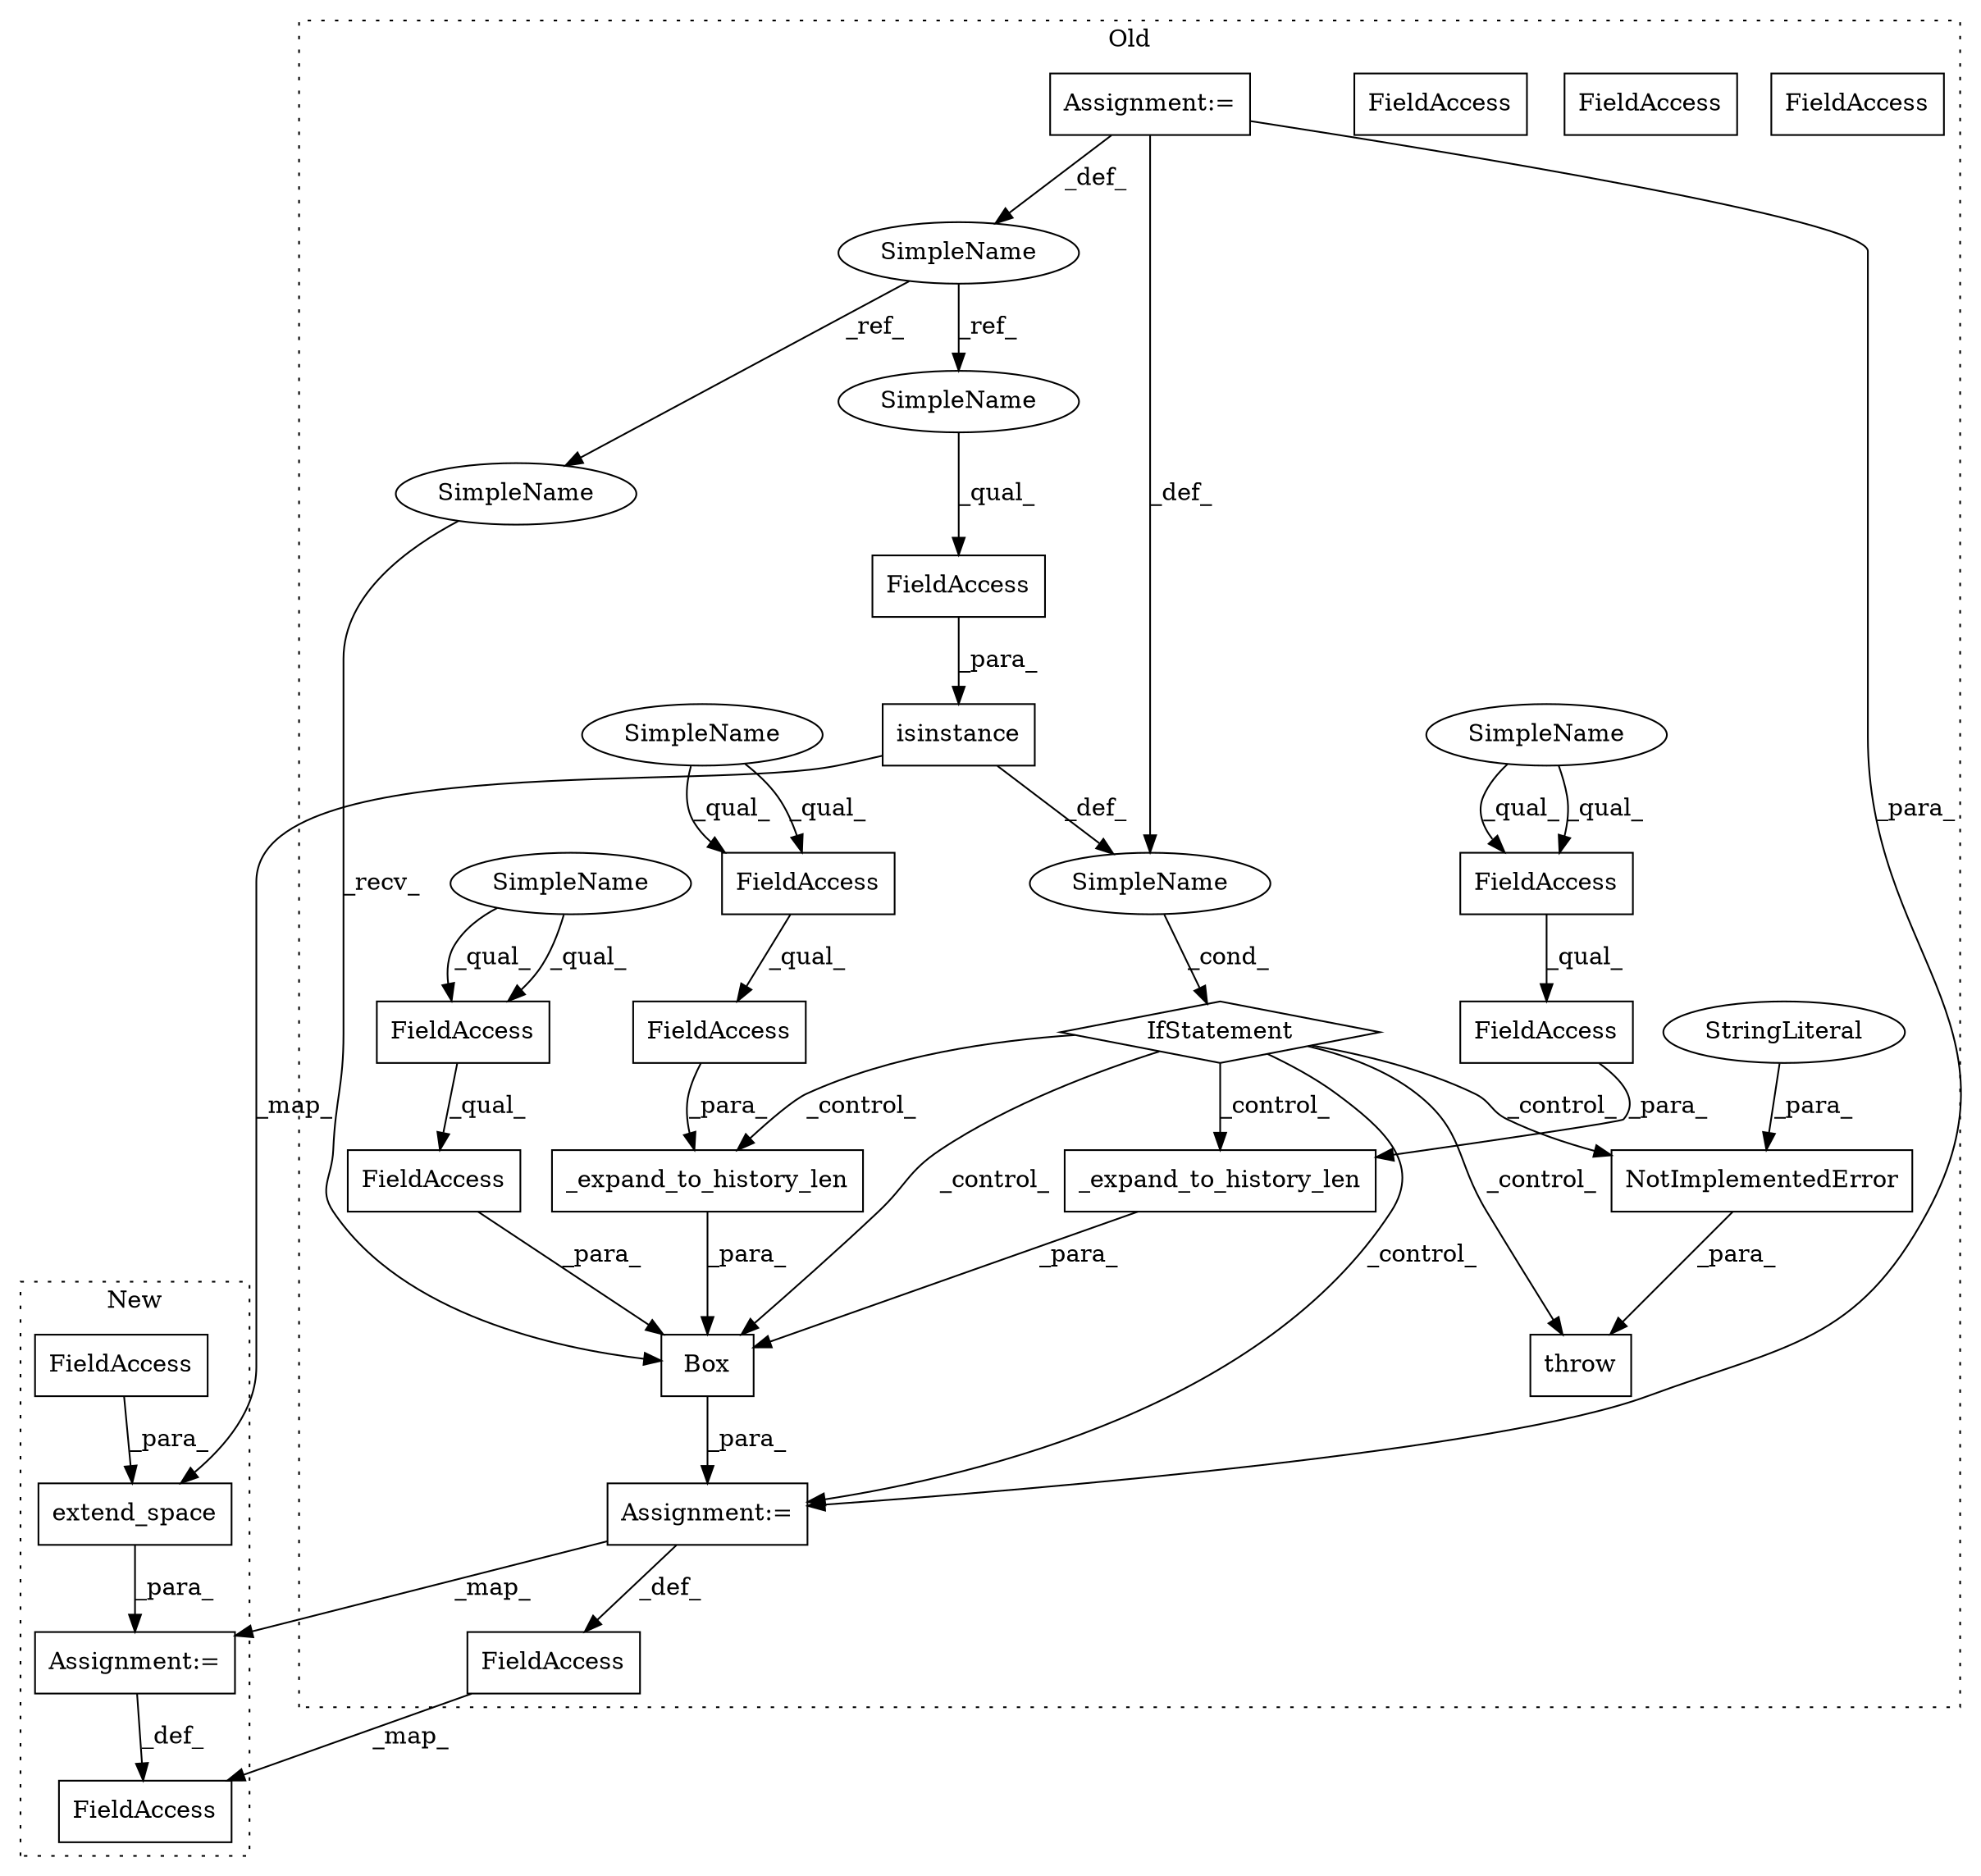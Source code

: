 digraph G {
subgraph cluster0 {
1 [label="isinstance" a="32" s="1207,1252" l="11,1" shape="box"];
3 [label="throw" a="53" s="1449" l="6" shape="box"];
4 [label="Box" a="32" s="1288,1426" l="4,1" shape="box"];
5 [label="SimpleName" a="42" s="891" l="6" shape="ellipse"];
6 [label="FieldAccess" a="22" s="1242" l="10" shape="box"];
7 [label="FieldAccess" a="22" s="1397" l="29" shape="box"];
8 [label="FieldAccess" a="22" s="1367" l="28" shape="box"];
9 [label="FieldAccess" a="22" s="1397" l="23" shape="box"];
11 [label="FieldAccess" a="22" s="1315" l="27" shape="box"];
12 [label="FieldAccess" a="22" s="1367" l="23" shape="box"];
13 [label="FieldAccess" a="22" s="1315" l="23" shape="box"];
14 [label="FieldAccess" a="22" s="1263" l="17" shape="box"];
16 [label="IfStatement" a="25" s="1203,1253" l="4,2" shape="diamond"];
17 [label="SimpleName" a="42" s="" l="" shape="ellipse"];
18 [label="_expand_to_history_len" a="32" s="1344,1395" l="23,1" shape="box"];
19 [label="NotImplementedError" a="32" s="1455,1496" l="20,1" shape="box"];
20 [label="_expand_to_history_len" a="32" s="1292,1342" l="23,1" shape="box"];
21 [label="StringLiteral" a="45" s="1475" l="21" shape="ellipse"];
22 [label="Assignment:=" a="7" s="891" l="6" shape="box"];
24 [label="Assignment:=" a="7" s="1280" l="1" shape="box"];
25 [label="SimpleName" a="42" s="1315" l="4" shape="ellipse"];
26 [label="SimpleName" a="42" s="1367" l="4" shape="ellipse"];
27 [label="SimpleName" a="42" s="1397" l="4" shape="ellipse"];
28 [label="FieldAccess" a="22" s="1315" l="23" shape="box"];
29 [label="FieldAccess" a="22" s="1397" l="23" shape="box"];
30 [label="FieldAccess" a="22" s="1367" l="23" shape="box"];
31 [label="SimpleName" a="42" s="1242" l="6" shape="ellipse"];
32 [label="SimpleName" a="42" s="1281" l="6" shape="ellipse"];
label = "Old";
style="dotted";
}
subgraph cluster1 {
2 [label="extend_space" a="32" s="1032,1086" l="13,1" shape="box"];
10 [label="FieldAccess" a="22" s="1069" l="17" shape="box"];
15 [label="FieldAccess" a="22" s="1014" l="17" shape="box"];
23 [label="Assignment:=" a="7" s="1031" l="1" shape="box"];
label = "New";
style="dotted";
}
1 -> 2 [label="_map_"];
1 -> 17 [label="_def_"];
2 -> 23 [label="_para_"];
4 -> 24 [label="_para_"];
5 -> 31 [label="_ref_"];
5 -> 32 [label="_ref_"];
6 -> 1 [label="_para_"];
7 -> 4 [label="_para_"];
8 -> 18 [label="_para_"];
10 -> 2 [label="_para_"];
11 -> 20 [label="_para_"];
14 -> 15 [label="_map_"];
16 -> 4 [label="_control_"];
16 -> 19 [label="_control_"];
16 -> 20 [label="_control_"];
16 -> 3 [label="_control_"];
16 -> 24 [label="_control_"];
16 -> 18 [label="_control_"];
17 -> 16 [label="_cond_"];
18 -> 4 [label="_para_"];
19 -> 3 [label="_para_"];
20 -> 4 [label="_para_"];
21 -> 19 [label="_para_"];
22 -> 17 [label="_def_"];
22 -> 24 [label="_para_"];
22 -> 5 [label="_def_"];
23 -> 15 [label="_def_"];
24 -> 14 [label="_def_"];
24 -> 23 [label="_map_"];
25 -> 28 [label="_qual_"];
25 -> 28 [label="_qual_"];
26 -> 30 [label="_qual_"];
26 -> 30 [label="_qual_"];
27 -> 29 [label="_qual_"];
27 -> 29 [label="_qual_"];
28 -> 11 [label="_qual_"];
29 -> 7 [label="_qual_"];
30 -> 8 [label="_qual_"];
31 -> 6 [label="_qual_"];
32 -> 4 [label="_recv_"];
}
